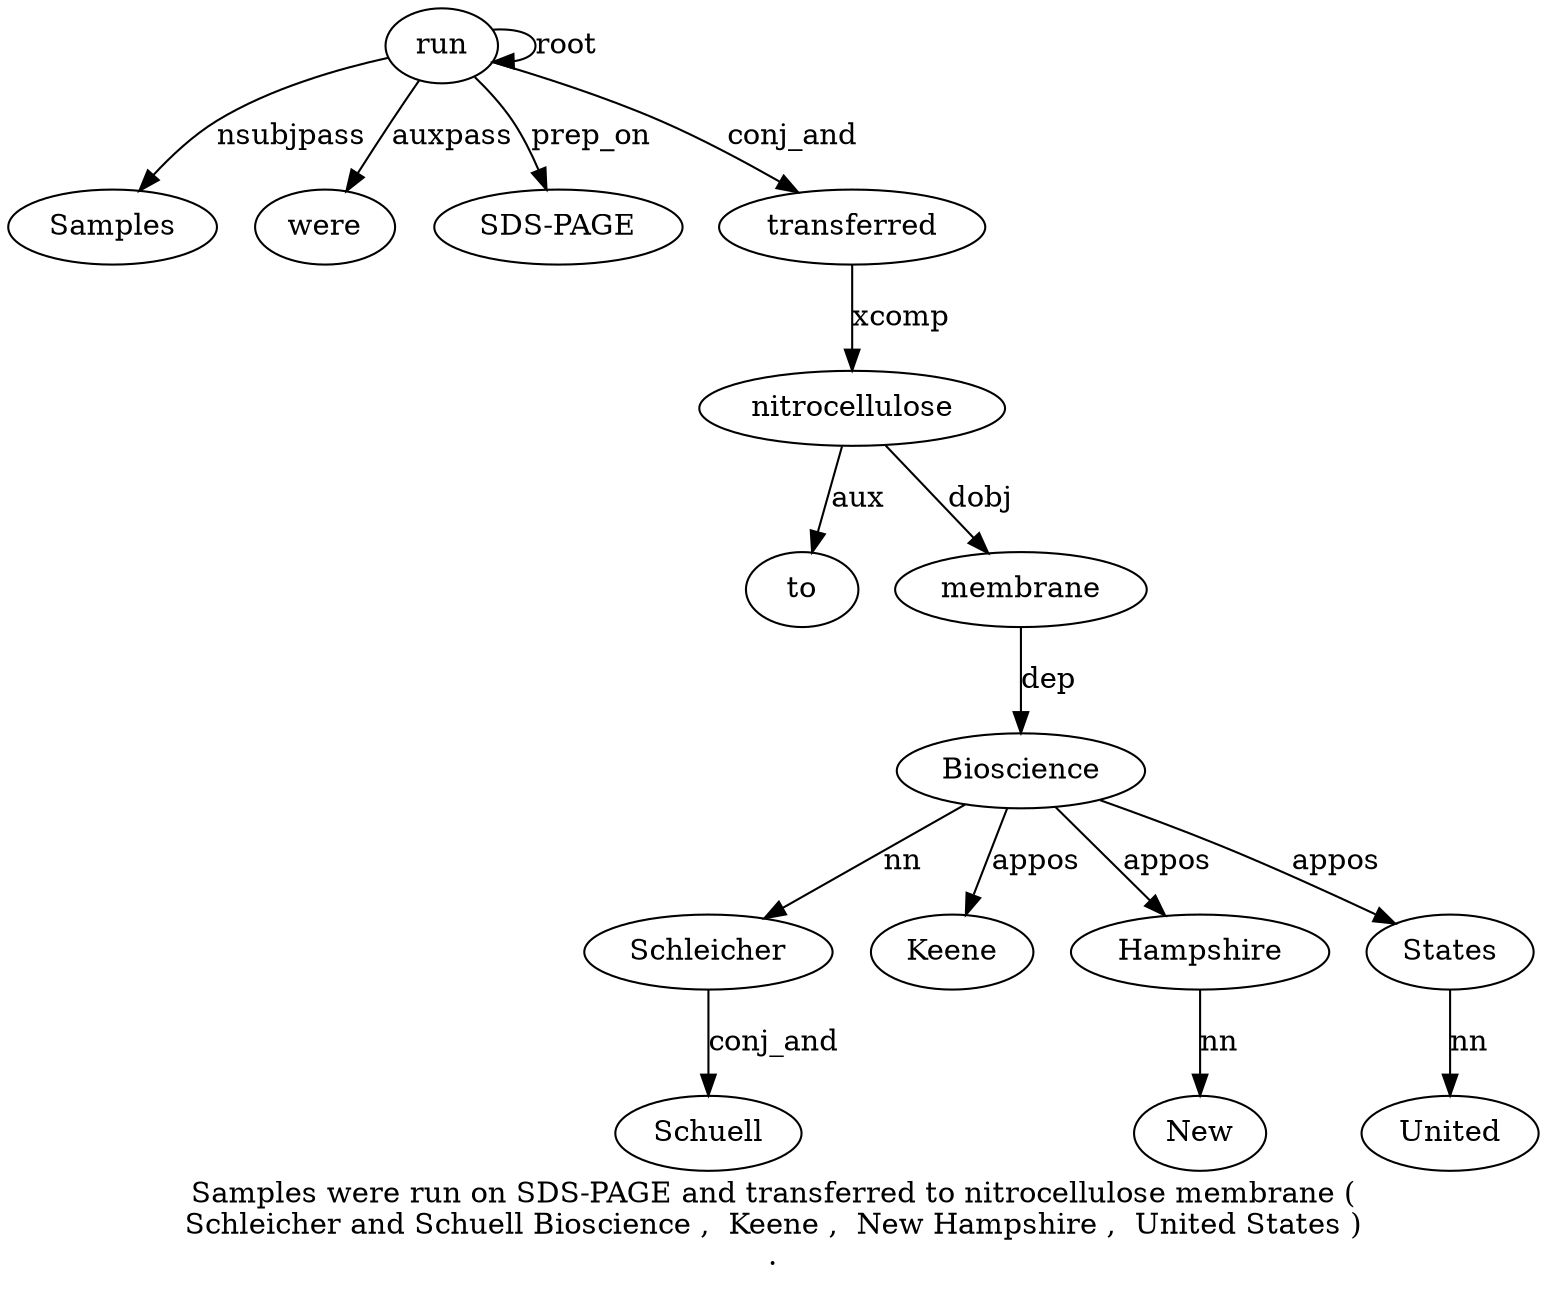 digraph "Samples were run on SDS-PAGE and transferred to nitrocellulose membrane ( Schleicher and Schuell Bioscience ,  Keene ,  New Hampshire ,  United States ) ." {
label="Samples were run on SDS-PAGE and transferred to nitrocellulose membrane (
Schleicher and Schuell Bioscience ,  Keene ,  New Hampshire ,  United States )
.";
run3 [style=filled, fillcolor=white, label=run];
Samples1 [style=filled, fillcolor=white, label=Samples];
run3 -> Samples1  [label=nsubjpass];
were2 [style=filled, fillcolor=white, label=were];
run3 -> were2  [label=auxpass];
run3 -> run3  [label=root];
"SDS-PAGE5" [style=filled, fillcolor=white, label="SDS-PAGE"];
run3 -> "SDS-PAGE5"  [label=prep_on];
transferred7 [style=filled, fillcolor=white, label=transferred];
run3 -> transferred7  [label=conj_and];
nitrocellulose9 [style=filled, fillcolor=white, label=nitrocellulose];
to8 [style=filled, fillcolor=white, label=to];
nitrocellulose9 -> to8  [label=aux];
transferred7 -> nitrocellulose9  [label=xcomp];
membrane10 [style=filled, fillcolor=white, label=membrane];
nitrocellulose9 -> membrane10  [label=dobj];
Bioscience15 [style=filled, fillcolor=white, label=Bioscience];
Schleicher12 [style=filled, fillcolor=white, label=Schleicher];
Bioscience15 -> Schleicher12  [label=nn];
Schuell14 [style=filled, fillcolor=white, label=Schuell];
Schleicher12 -> Schuell14  [label=conj_and];
membrane10 -> Bioscience15  [label=dep];
Keene17 [style=filled, fillcolor=white, label=Keene];
Bioscience15 -> Keene17  [label=appos];
Hampshire20 [style=filled, fillcolor=white, label=Hampshire];
New19 [style=filled, fillcolor=white, label=New];
Hampshire20 -> New19  [label=nn];
Bioscience15 -> Hampshire20  [label=appos];
States23 [style=filled, fillcolor=white, label=States];
United22 [style=filled, fillcolor=white, label=United];
States23 -> United22  [label=nn];
Bioscience15 -> States23  [label=appos];
}
